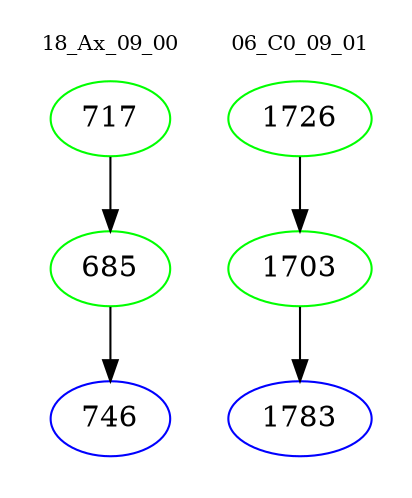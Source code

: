 digraph{
subgraph cluster_0 {
color = white
label = "18_Ax_09_00";
fontsize=10;
T0_717 [label="717", color="green"]
T0_717 -> T0_685 [color="black"]
T0_685 [label="685", color="green"]
T0_685 -> T0_746 [color="black"]
T0_746 [label="746", color="blue"]
}
subgraph cluster_1 {
color = white
label = "06_C0_09_01";
fontsize=10;
T1_1726 [label="1726", color="green"]
T1_1726 -> T1_1703 [color="black"]
T1_1703 [label="1703", color="green"]
T1_1703 -> T1_1783 [color="black"]
T1_1783 [label="1783", color="blue"]
}
}
